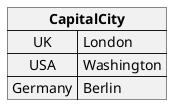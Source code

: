 @startuml
map "**CapitalCity**" as CC {
    UK => London
    USA => Washington
    Germany => Berlin
}
@enduml